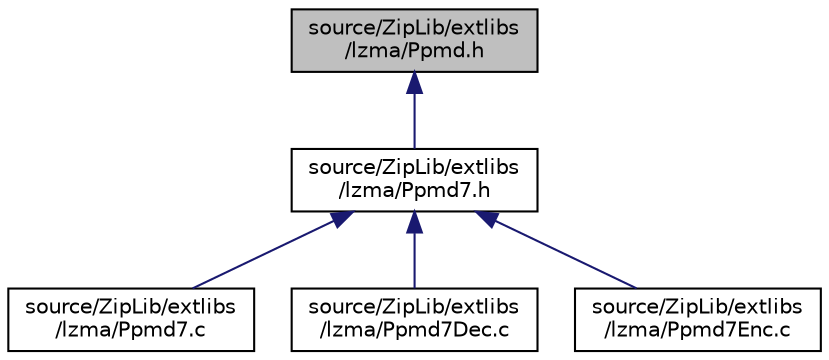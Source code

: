 digraph "source/ZipLib/extlibs/lzma/Ppmd.h"
{
 // LATEX_PDF_SIZE
  edge [fontname="Helvetica",fontsize="10",labelfontname="Helvetica",labelfontsize="10"];
  node [fontname="Helvetica",fontsize="10",shape=record];
  Node1 [label="source/ZipLib/extlibs\l/lzma/Ppmd.h",height=0.2,width=0.4,color="black", fillcolor="grey75", style="filled", fontcolor="black",tooltip=" "];
  Node1 -> Node2 [dir="back",color="midnightblue",fontsize="10",style="solid",fontname="Helvetica"];
  Node2 [label="source/ZipLib/extlibs\l/lzma/Ppmd7.h",height=0.2,width=0.4,color="black", fillcolor="white", style="filled",URL="$_ppmd7_8h.html",tooltip=" "];
  Node2 -> Node3 [dir="back",color="midnightblue",fontsize="10",style="solid",fontname="Helvetica"];
  Node3 [label="source/ZipLib/extlibs\l/lzma/Ppmd7.c",height=0.2,width=0.4,color="black", fillcolor="white", style="filled",URL="$_ppmd7_8c.html",tooltip=" "];
  Node2 -> Node4 [dir="back",color="midnightblue",fontsize="10",style="solid",fontname="Helvetica"];
  Node4 [label="source/ZipLib/extlibs\l/lzma/Ppmd7Dec.c",height=0.2,width=0.4,color="black", fillcolor="white", style="filled",URL="$_ppmd7_dec_8c.html",tooltip=" "];
  Node2 -> Node5 [dir="back",color="midnightblue",fontsize="10",style="solid",fontname="Helvetica"];
  Node5 [label="source/ZipLib/extlibs\l/lzma/Ppmd7Enc.c",height=0.2,width=0.4,color="black", fillcolor="white", style="filled",URL="$_ppmd7_enc_8c.html",tooltip=" "];
}

